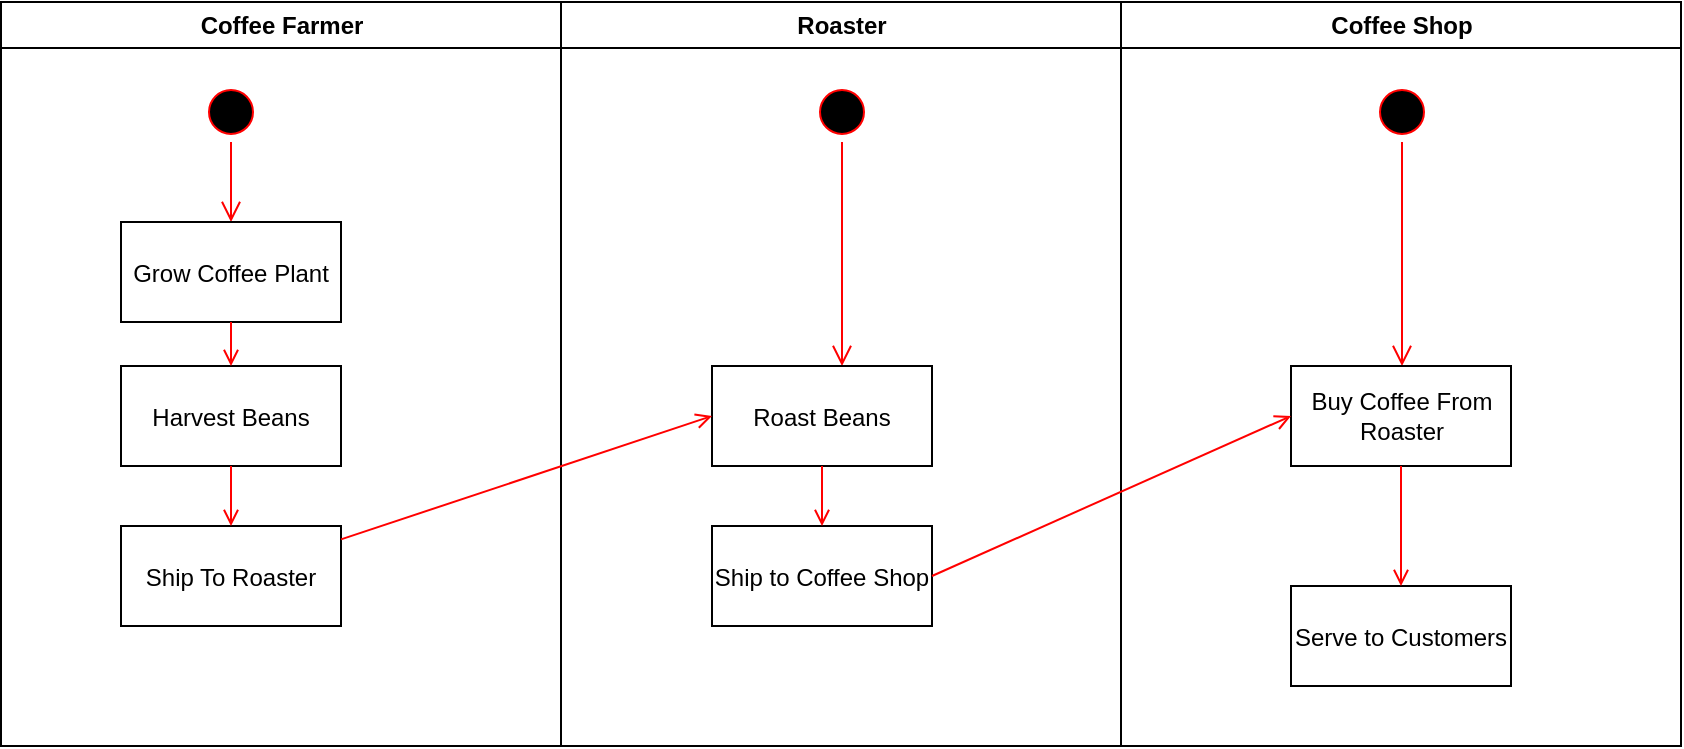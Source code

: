 <mxfile version="14.6.6" type="device"><diagram name="Page-1" id="e7e014a7-5840-1c2e-5031-d8a46d1fe8dd"><mxGraphModel dx="1038" dy="552" grid="1" gridSize="10" guides="1" tooltips="1" connect="1" arrows="1" fold="1" page="1" pageScale="1" pageWidth="1169" pageHeight="826" background="#ffffff" math="0" shadow="0"><root><mxCell id="0"/><mxCell id="1" parent="0"/><mxCell id="2" value="Coffee Farmer" style="swimlane;whiteSpace=wrap" parent="1" vertex="1"><mxGeometry x="164.5" y="128" width="280" height="372" as="geometry"/></mxCell><mxCell id="5" value="" style="ellipse;shape=startState;fillColor=#000000;strokeColor=#ff0000;" parent="2" vertex="1"><mxGeometry x="100" y="40" width="30" height="30" as="geometry"/></mxCell><mxCell id="6" value="" style="edgeStyle=elbowEdgeStyle;elbow=horizontal;verticalAlign=bottom;endArrow=open;endSize=8;strokeColor=#FF0000;endFill=1;rounded=0" parent="2" source="5" target="7" edge="1"><mxGeometry x="100" y="40" as="geometry"><mxPoint x="115" y="110" as="targetPoint"/></mxGeometry></mxCell><mxCell id="7" value="Grow Coffee Plant" style="" parent="2" vertex="1"><mxGeometry x="60" y="110" width="110" height="50" as="geometry"/></mxCell><mxCell id="8" value="Harvest Beans" style="" parent="2" vertex="1"><mxGeometry x="60" y="182" width="110" height="50" as="geometry"/></mxCell><mxCell id="9" value="" style="endArrow=open;strokeColor=#FF0000;endFill=1;rounded=0" parent="2" source="7" target="8" edge="1"><mxGeometry relative="1" as="geometry"/></mxCell><mxCell id="10" value="Ship To Roaster" style="" parent="2" vertex="1"><mxGeometry x="60" y="262" width="110" height="50" as="geometry"/></mxCell><mxCell id="11" value="" style="endArrow=open;strokeColor=#FF0000;endFill=1;rounded=0" parent="2" source="8" target="10" edge="1"><mxGeometry relative="1" as="geometry"/></mxCell><mxCell id="3" value="Roaster" style="swimlane;whiteSpace=wrap" parent="1" vertex="1"><mxGeometry x="444.5" y="128" width="280" height="372" as="geometry"/></mxCell><mxCell id="13" value="" style="ellipse;shape=startState;fillColor=#000000;strokeColor=#ff0000;" parent="3" vertex="1"><mxGeometry x="125.5" y="40" width="30" height="30" as="geometry"/></mxCell><mxCell id="14" value="" style="edgeStyle=elbowEdgeStyle;elbow=horizontal;verticalAlign=bottom;endArrow=open;endSize=8;strokeColor=#FF0000;endFill=1;rounded=0" parent="3" source="13" target="15" edge="1"><mxGeometry x="105.5" y="20" as="geometry"><mxPoint x="120.5" y="90" as="targetPoint"/></mxGeometry></mxCell><mxCell id="15" value="Roast Beans" style="" parent="3" vertex="1"><mxGeometry x="75.5" y="182" width="110" height="50" as="geometry"/></mxCell><mxCell id="16" value="Ship to Coffee Shop" style="" parent="3" vertex="1"><mxGeometry x="75.5" y="262" width="110" height="50" as="geometry"/></mxCell><mxCell id="17" value="" style="endArrow=open;strokeColor=#FF0000;endFill=1;rounded=0" parent="3" source="15" target="16" edge="1"><mxGeometry relative="1" as="geometry"/></mxCell><mxCell id="4" value="Coffee Shop" style="swimlane;whiteSpace=wrap" parent="1" vertex="1"><mxGeometry x="724.5" y="128" width="280" height="372" as="geometry"/></mxCell><mxCell id="BnGNIhSHW2udgSBhBWdf-43" value="" style="ellipse;shape=startState;fillColor=#000000;strokeColor=#ff0000;" parent="4" vertex="1"><mxGeometry x="125.5" y="40" width="30" height="30" as="geometry"/></mxCell><mxCell id="BnGNIhSHW2udgSBhBWdf-44" value="" style="edgeStyle=elbowEdgeStyle;elbow=horizontal;verticalAlign=bottom;endArrow=open;endSize=8;strokeColor=#FF0000;endFill=1;rounded=0" parent="4" source="BnGNIhSHW2udgSBhBWdf-43" target="BnGNIhSHW2udgSBhBWdf-45" edge="1"><mxGeometry x="-339" y="-108" as="geometry"><mxPoint x="-324" y="-38" as="targetPoint"/></mxGeometry></mxCell><mxCell id="BnGNIhSHW2udgSBhBWdf-45" value="Buy Coffee From Roaster" style="whiteSpace=wrap;" parent="4" vertex="1"><mxGeometry x="85" y="182" width="110" height="50" as="geometry"/></mxCell><mxCell id="BnGNIhSHW2udgSBhBWdf-46" value="Serve to Customers" style="" parent="4" vertex="1"><mxGeometry x="85" y="292" width="110" height="50" as="geometry"/></mxCell><mxCell id="BnGNIhSHW2udgSBhBWdf-47" value="" style="endArrow=open;strokeColor=#FF0000;endFill=1;rounded=0" parent="4" source="BnGNIhSHW2udgSBhBWdf-45" target="BnGNIhSHW2udgSBhBWdf-46" edge="1"><mxGeometry relative="1" as="geometry"/></mxCell><mxCell id="20" value="" style="endArrow=open;strokeColor=#FF0000;endFill=1;rounded=0;entryX=0;entryY=0.5;entryDx=0;entryDy=0;" parent="1" source="10" target="15" edge="1"><mxGeometry relative="1" as="geometry"/></mxCell><mxCell id="BnGNIhSHW2udgSBhBWdf-49" value="" style="endArrow=open;strokeColor=#FF0000;endFill=1;rounded=0;entryX=0;entryY=0.5;entryDx=0;entryDy=0;exitX=1;exitY=0.5;exitDx=0;exitDy=0;" parent="1" source="16" target="BnGNIhSHW2udgSBhBWdf-45" edge="1"><mxGeometry relative="1" as="geometry"><mxPoint x="344.5" y="406.705" as="sourcePoint"/><mxPoint x="530" y="345" as="targetPoint"/></mxGeometry></mxCell></root></mxGraphModel></diagram></mxfile>